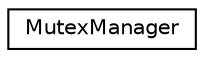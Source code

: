 digraph "Graphical Class Hierarchy"
{
 // LATEX_PDF_SIZE
  edge [fontname="Helvetica",fontsize="10",labelfontname="Helvetica",labelfontsize="10"];
  node [fontname="Helvetica",fontsize="10",shape=record];
  rankdir="LR";
  Node0 [label="MutexManager",height=0.2,width=0.4,color="black", fillcolor="white", style="filled",URL="$class_mutex_manager.html",tooltip="Singleton class responsible for mutex management."];
}
